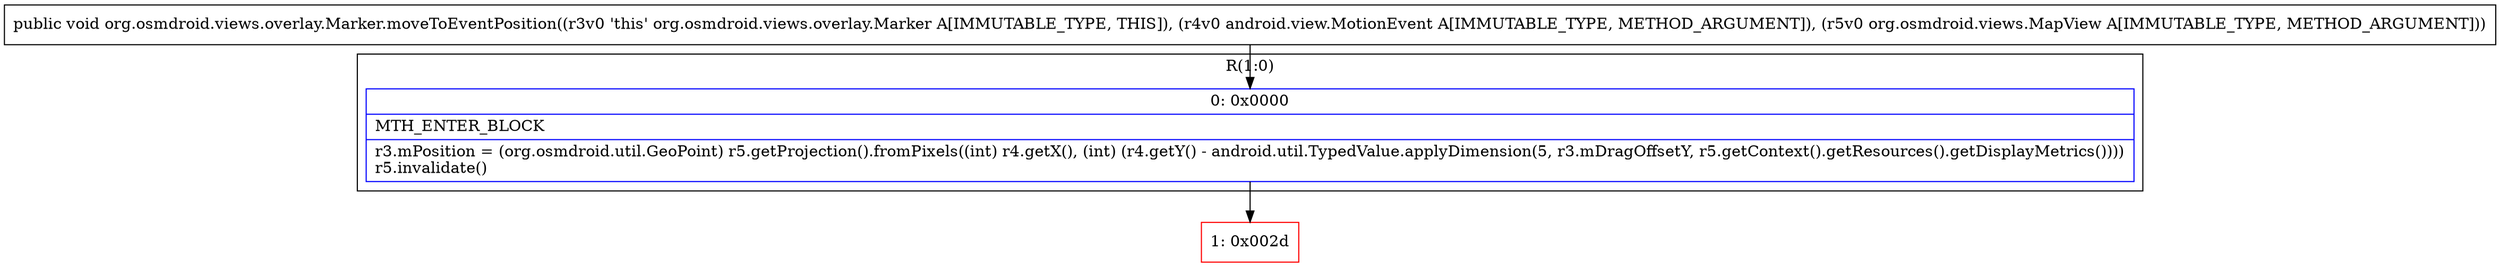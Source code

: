 digraph "CFG fororg.osmdroid.views.overlay.Marker.moveToEventPosition(Landroid\/view\/MotionEvent;Lorg\/osmdroid\/views\/MapView;)V" {
subgraph cluster_Region_2092720061 {
label = "R(1:0)";
node [shape=record,color=blue];
Node_0 [shape=record,label="{0\:\ 0x0000|MTH_ENTER_BLOCK\l|r3.mPosition = (org.osmdroid.util.GeoPoint) r5.getProjection().fromPixels((int) r4.getX(), (int) (r4.getY() \- android.util.TypedValue.applyDimension(5, r3.mDragOffsetY, r5.getContext().getResources().getDisplayMetrics())))\lr5.invalidate()\l}"];
}
Node_1 [shape=record,color=red,label="{1\:\ 0x002d}"];
MethodNode[shape=record,label="{public void org.osmdroid.views.overlay.Marker.moveToEventPosition((r3v0 'this' org.osmdroid.views.overlay.Marker A[IMMUTABLE_TYPE, THIS]), (r4v0 android.view.MotionEvent A[IMMUTABLE_TYPE, METHOD_ARGUMENT]), (r5v0 org.osmdroid.views.MapView A[IMMUTABLE_TYPE, METHOD_ARGUMENT])) }"];
MethodNode -> Node_0;
Node_0 -> Node_1;
}

